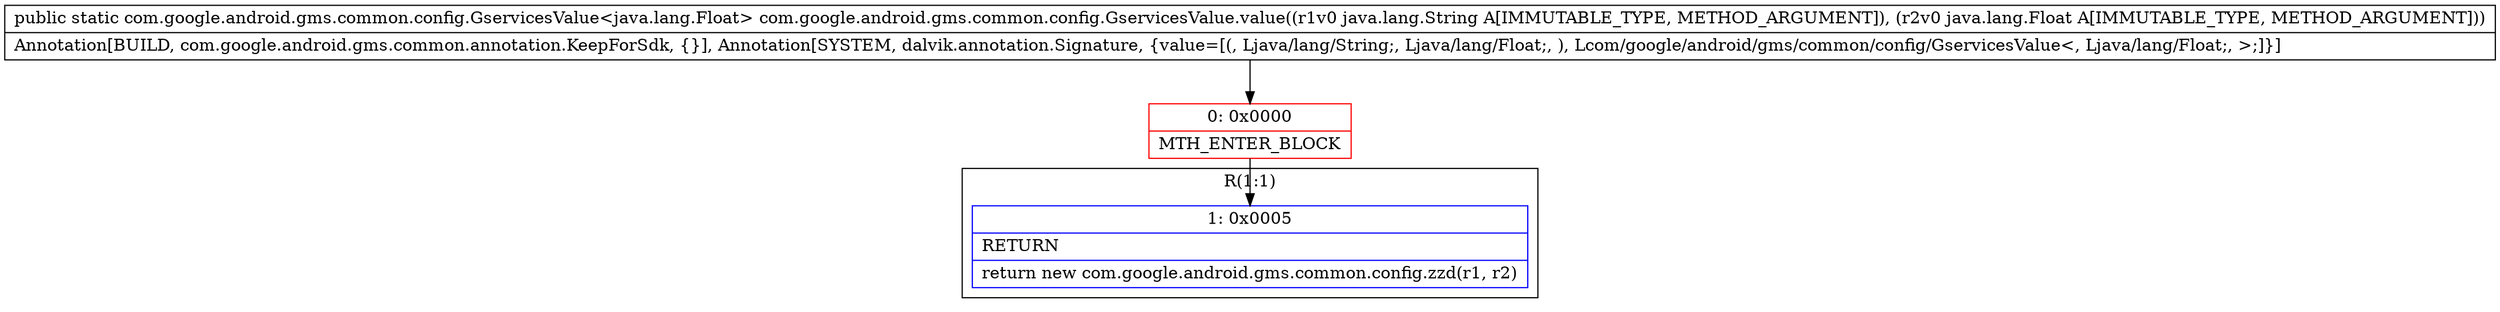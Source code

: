 digraph "CFG forcom.google.android.gms.common.config.GservicesValue.value(Ljava\/lang\/String;Ljava\/lang\/Float;)Lcom\/google\/android\/gms\/common\/config\/GservicesValue;" {
subgraph cluster_Region_2110021532 {
label = "R(1:1)";
node [shape=record,color=blue];
Node_1 [shape=record,label="{1\:\ 0x0005|RETURN\l|return new com.google.android.gms.common.config.zzd(r1, r2)\l}"];
}
Node_0 [shape=record,color=red,label="{0\:\ 0x0000|MTH_ENTER_BLOCK\l}"];
MethodNode[shape=record,label="{public static com.google.android.gms.common.config.GservicesValue\<java.lang.Float\> com.google.android.gms.common.config.GservicesValue.value((r1v0 java.lang.String A[IMMUTABLE_TYPE, METHOD_ARGUMENT]), (r2v0 java.lang.Float A[IMMUTABLE_TYPE, METHOD_ARGUMENT]))  | Annotation[BUILD, com.google.android.gms.common.annotation.KeepForSdk, \{\}], Annotation[SYSTEM, dalvik.annotation.Signature, \{value=[(, Ljava\/lang\/String;, Ljava\/lang\/Float;, ), Lcom\/google\/android\/gms\/common\/config\/GservicesValue\<, Ljava\/lang\/Float;, \>;]\}]\l}"];
MethodNode -> Node_0;
Node_0 -> Node_1;
}

